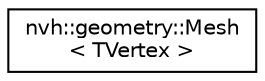 digraph "Graphical Class Hierarchy"
{
 // LATEX_PDF_SIZE
  edge [fontname="Helvetica",fontsize="10",labelfontname="Helvetica",labelfontsize="10"];
  node [fontname="Helvetica",fontsize="10",shape=record];
  rankdir="LR";
  Node0 [label="nvh::geometry::Mesh\l\< TVertex \>",height=0.2,width=0.4,color="black", fillcolor="white", style="filled",URL="$classnvh_1_1geometry_1_1_mesh.html",tooltip=" "];
}
